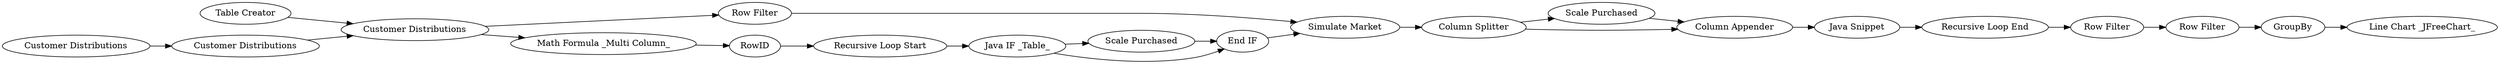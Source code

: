 digraph {
	24 -> 28
	10 -> 9
	21 -> 22
	7 -> 24
	13 -> 18
	10 -> 31
	18 -> 23
	12 -> 13
	9 -> 31
	1 -> 2
	23 -> 21
	4 -> 2
	30 -> 8
	6 -> 7
	29 -> 8
	31 -> 12
	8 -> 10
	2 -> 30
	24 -> 29
	3 -> 4
	5 -> 6
	2 -> 5
	28 -> 29
	7 [label="Recursive Loop Start"]
	9 [label="Scale Purchased"]
	18 [label="Row Filter"]
	21 [label=GroupBy]
	8 [label="Simulate Market"]
	3 [label="Customer Distributions"]
	24 [label="Java IF _Table_"]
	31 [label="Column Appender"]
	6 [label=RowID]
	12 [label="Java Snippet"]
	10 [label="Column Splitter"]
	1 [label="Table Creator"]
	22 [label="Line Chart _JFreeChart_"]
	28 [label="Scale Purchased"]
	23 [label="Row Filter"]
	4 [label="Customer Distributions"]
	5 [label="Math Formula _Multi Column_"]
	13 [label="Recursive Loop End"]
	29 [label="End IF"]
	30 [label="Row Filter"]
	2 [label="Customer Distributions"]
	rankdir=LR
}
